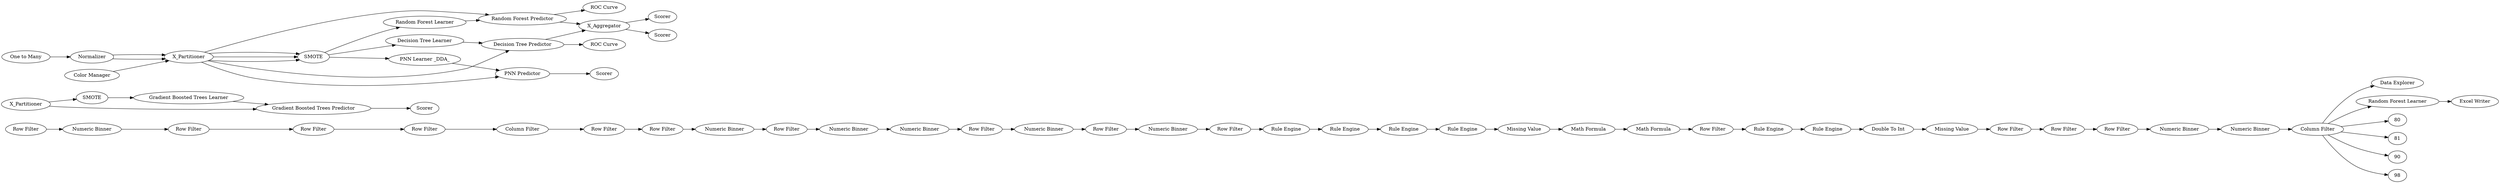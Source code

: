 digraph {
	8 [label="Row Filter"]
	9 [label="Numeric Binner"]
	11 [label="Row Filter"]
	12 [label="Column Filter"]
	13 [label="Row Filter"]
	14 [label="Numeric Binner"]
	15 [label="Rule Engine"]
	16 [label="Missing Value"]
	17 [label="Math Formula"]
	18 [label="Rule Engine"]
	19 [label="Rule Engine"]
	20 [label="Rule Engine"]
	21 [label="Math Formula"]
	25 [label="Missing Value"]
	26 [label="Double To Int"]
	27 [label="Numeric Binner"]
	28 [label="Data Explorer"]
	29 [label="Numeric Binner"]
	31 [label="Numeric Binner"]
	35 [label="Row Filter"]
	36 [label="Numeric Binner"]
	38 [label="Row Filter"]
	43 [label="Row Filter"]
	44 [label="Row Filter"]
	45 [label="Row Filter"]
	46 [label="Row Filter"]
	47 [label="Numeric Binner"]
	48 [label="Numeric Binner"]
	49 [label="Rule Engine"]
	50 [label="Rule Engine"]
	51 [label="Row Filter"]
	52 [label="Column Filter"]
	53 [label="Row Filter"]
	54 [label="Row Filter"]
	55 [label="Row Filter"]
	56 [label="Row Filter"]
	58 [label="Excel Writer"]
	61 [label=X_Partitioner]
	67 [label=Scorer]
	68 [label=SMOTE]
	69 [label="Gradient Boosted Trees Learner"]
	70 [label="Gradient Boosted Trees Predictor"]
	72 [label=X_Partitioner]
	73 [label=Scorer]
	75 [label=SMOTE]
	76 [label="PNN Learner _DDA_"]
	77 [label="PNN Predictor"]
	78 [label="One to Many"]
	79 [label=Normalizer]
	82 [label="Random Forest Learner"]
	72 [label=X_Partitioner]
	75 [label=SMOTE]
	79 [label=Normalizer]
	83 [label="Random Forest Learner"]
	87 [label=Scorer]
	88 [label="Random Forest Predictor"]
	89 [label="ROC Curve"]
	96 [label=X_Aggregator]
	7 [label=Scorer]
	72 [label=X_Partitioner]
	75 [label=SMOTE]
	92 [label="Decision Tree Learner"]
	94 [label="Color Manager"]
	95 [label="ROC Curve"]
	96 [label=X_Aggregator]
	97 [label="Decision Tree Predictor"]
	61 -> 68
	61 -> 70
	68 -> 69
	69 -> 70
	70 -> 67
	72 -> 75
	72 -> 77
	75 -> 76
	76 -> 77
	77 -> 73
	78 -> 79
	79 -> 72
	72 -> 88
	72 -> 75
	75 -> 83
	79 -> 72
	83 -> 88
	88 -> 96
	88 -> 89
	96 -> 87
	72 -> 75
	72 -> 97
	75 -> 92
	92 -> 97
	94 -> 72
	96 -> 7
	97 -> 96
	97 -> 95
	8 -> 9
	9 -> 11
	11 -> 13
	12 -> 54
	13 -> 35
	14 -> 45
	15 -> 18
	16 -> 17
	17 -> 21
	18 -> 19
	19 -> 20
	20 -> 16
	21 -> 56
	25 -> 43
	26 -> 25
	27 -> 51
	29 -> 53
	31 -> 29
	35 -> 12
	36 -> 38
	38 -> 15
	43 -> 44
	44 -> 46
	45 -> 36
	46 -> 47
	47 -> 48
	48 -> 52
	49 -> 50
	50 -> 26
	51 -> 31
	52 -> 80
	52 -> 81
	52 -> 82
	52 -> 28
	52 -> 90
	52 -> 98
	53 -> 14
	54 -> 55
	55 -> 27
	56 -> 49
	82 -> 58
	rankdir=LR
}
